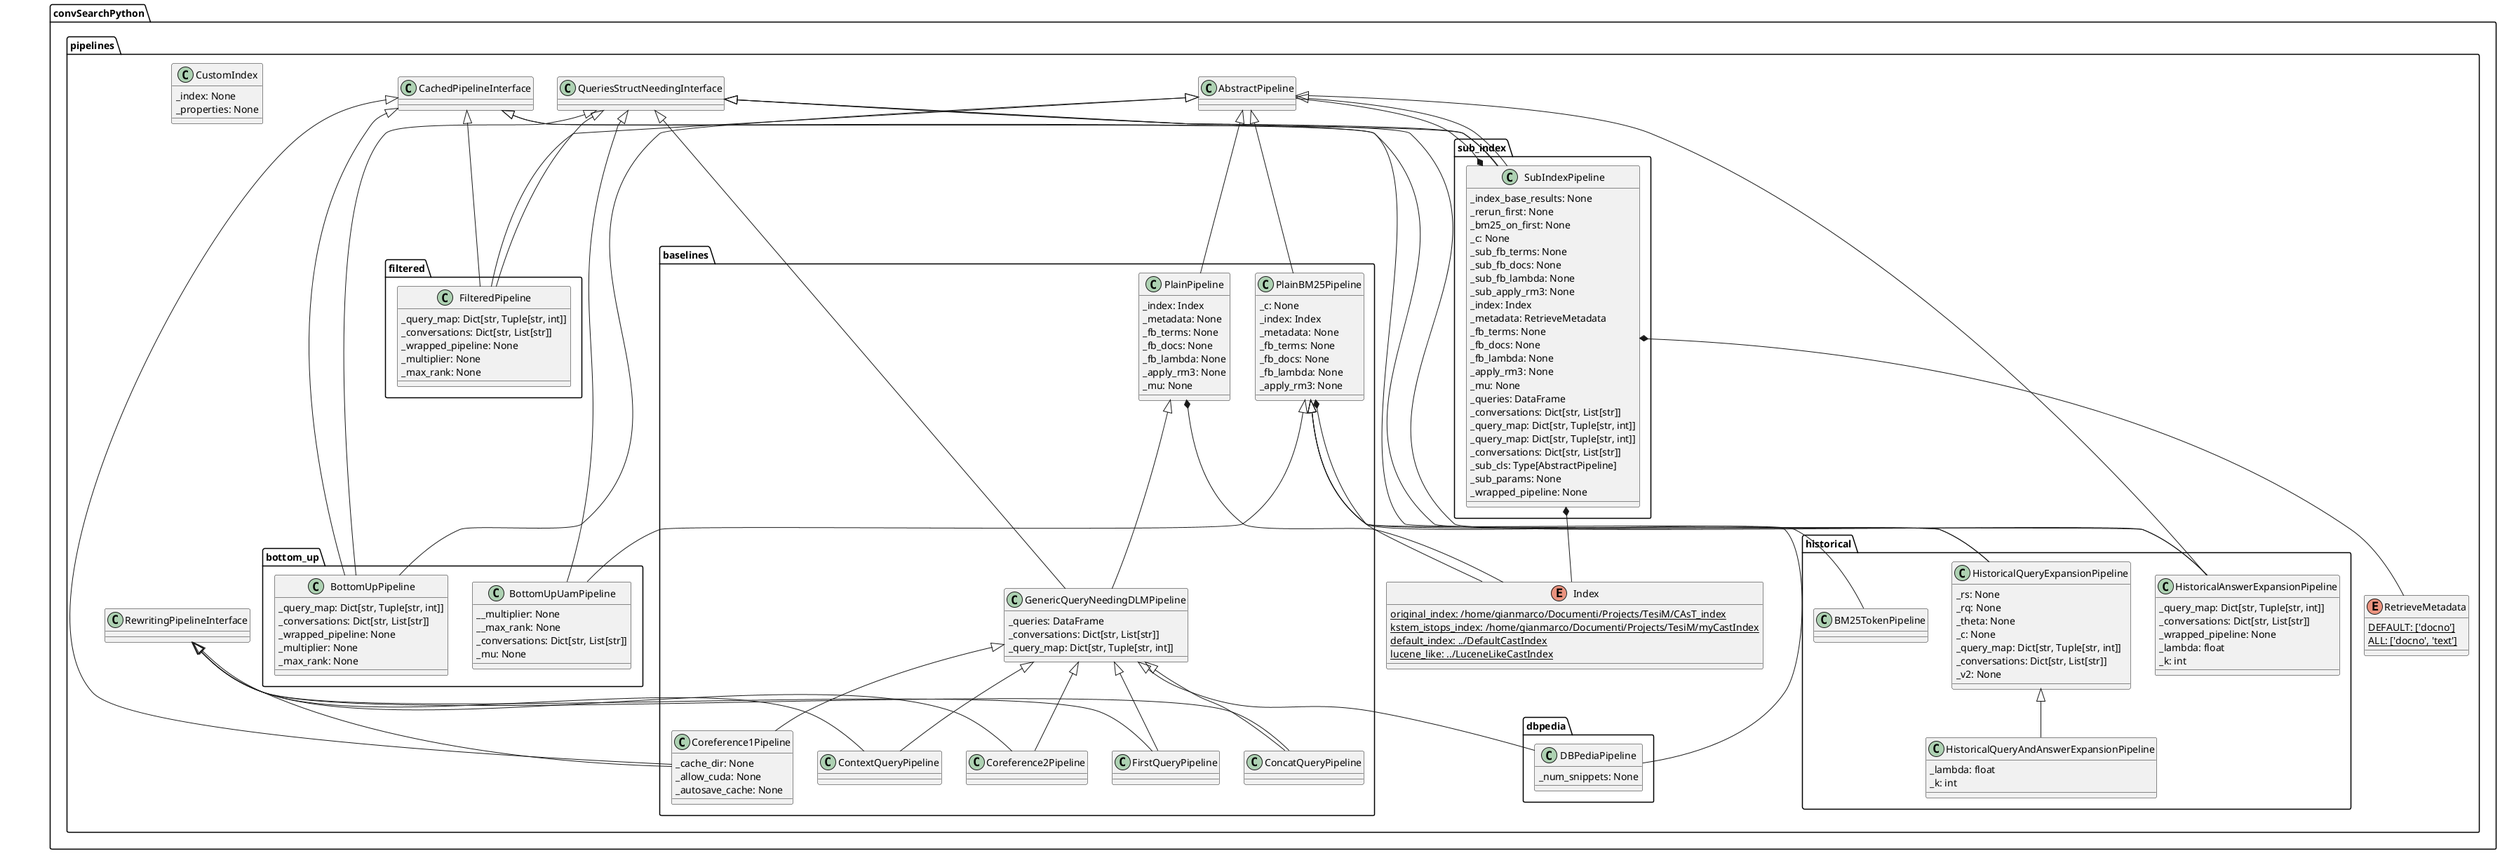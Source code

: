 PyTerrier 0.7.1 has loaded Terrier 5.5 (built by gianmarco on 2021-10-12 12:20)
@startuml
class convSearchPython.pipelines.AbstractPipeline {
}
class convSearchPython.pipelines.CachedPipelineInterface {
}
class convSearchPython.pipelines.baselines.ConcatQueryPipeline {
}
class convSearchPython.pipelines.baselines.ContextQueryPipeline {
}
class convSearchPython.pipelines.baselines.Coreference1Pipeline {
  _cache_dir: None
  _allow_cuda: None
  _autosave_cache: None
}
class convSearchPython.pipelines.baselines.Coreference2Pipeline {
}
class convSearchPython.pipelines.baselines.FirstQueryPipeline {
}
class convSearchPython.pipelines.baselines.GenericQueryNeedingDLMPipeline {
  _queries: DataFrame
  _conversations: Dict[str, List[str]]
  _query_map: Dict[str, Tuple[str, int]]
}
enum convSearchPython.pipelines.Index {
  original_index: /home/gianmarco/Documenti/Projects/TesiM/CAsT_index {static}
  kstem_istops_index: /home/gianmarco/Documenti/Projects/TesiM/myCastIndex {static}
  default_index: ../DefaultCastIndex {static}
  lucene_like: ../LuceneLikeCastIndex {static}
}
class convSearchPython.pipelines.baselines.PlainBM25Pipeline {
  _c: None
  _index: Index
  _metadata: None
  _fb_terms: None
  _fb_docs: None
  _fb_lambda: None
  _apply_rm3: None
}
class convSearchPython.pipelines.baselines.PlainPipeline {
  _index: Index
  _metadata: None
  _fb_terms: None
  _fb_docs: None
  _fb_lambda: None
  _apply_rm3: None
  _mu: None
}
class convSearchPython.pipelines.QueriesStructNeedingInterface {
}
enum convSearchPython.pipelines.RetrieveMetadata {
  DEFAULT: ['docno'] {static}
  ALL: ['docno', 'text'] {static}
}
class convSearchPython.pipelines.RewritingPipelineInterface {
}
class convSearchPython.pipelines.bottom_up.BottomUpPipeline {
  _query_map: Dict[str, Tuple[str, int]]
  _conversations: Dict[str, List[str]]
  _wrapped_pipeline: None
  _multiplier: None
  _max_rank: None
}
class convSearchPython.pipelines.bottom_up.BottomUpUamPipeline {
  __multiplier: None
  __max_rank: None
  _conversations: Dict[str, List[str]]
  _mu: None
}
class convSearchPython.pipelines.dbpedia.DBPediaPipeline {
  _num_snippets: None
}
class convSearchPython.pipelines.filtered.FilteredPipeline {
  _query_map: Dict[str, Tuple[str, int]]
  _conversations: Dict[str, List[str]]
  _wrapped_pipeline: None
  _multiplier: None
  _max_rank: None
}
class convSearchPython.pipelines.historical.BM25TokenPipeline {
}
class convSearchPython.pipelines.CustomIndex {
  _index: None
  _properties: None
}
class convSearchPython.pipelines.historical.HistoricalAnswerExpansionPipeline {
  _query_map: Dict[str, Tuple[str, int]]
  _conversations: Dict[str, List[str]]
  _wrapped_pipeline: None
  _lambda: float
  _k: int
}
class convSearchPython.pipelines.historical.HistoricalQueryAndAnswerExpansionPipeline {
  _lambda: float
  _k: int
}
class convSearchPython.pipelines.historical.HistoricalQueryExpansionPipeline {
  _rs: None
  _rq: None
  _theta: None
  _c: None
  _query_map: Dict[str, Tuple[str, int]]
  _conversations: Dict[str, List[str]]
  _v2: None
}
class convSearchPython.pipelines.sub_index.SubIndexPipeline {
  _index_base_results: None
  _rerun_first: None
  _bm25_on_first: None
  _c: None
  _sub_fb_terms: None
  _sub_fb_docs: None
  _sub_fb_lambda: None
  _sub_apply_rm3: None
  _index: Index
  _metadata: RetrieveMetadata
  _fb_terms: None
  _fb_docs: None
  _fb_lambda: None
  _apply_rm3: None
  _mu: None
  _queries: DataFrame
  _conversations: Dict[str, List[str]]
  _query_map: Dict[str, Tuple[str, int]]
  _query_map: Dict[str, Tuple[str, int]]
  _conversations: Dict[str, List[str]]
  _sub_cls: Type[AbstractPipeline]
  _sub_params: None
  _wrapped_pipeline: None
}
convSearchPython.pipelines.baselines.GenericQueryNeedingDLMPipeline <|-- convSearchPython.pipelines.baselines.ConcatQueryPipeline
convSearchPython.pipelines.RewritingPipelineInterface <|-- convSearchPython.pipelines.baselines.ConcatQueryPipeline
convSearchPython.pipelines.baselines.GenericQueryNeedingDLMPipeline <|-- convSearchPython.pipelines.baselines.ContextQueryPipeline
convSearchPython.pipelines.RewritingPipelineInterface <|-- convSearchPython.pipelines.baselines.ContextQueryPipeline
convSearchPython.pipelines.baselines.GenericQueryNeedingDLMPipeline <|-- convSearchPython.pipelines.baselines.Coreference1Pipeline
convSearchPython.pipelines.CachedPipelineInterface <|-- convSearchPython.pipelines.baselines.Coreference1Pipeline
convSearchPython.pipelines.RewritingPipelineInterface <|-- convSearchPython.pipelines.baselines.Coreference1Pipeline
convSearchPython.pipelines.baselines.GenericQueryNeedingDLMPipeline <|-- convSearchPython.pipelines.baselines.Coreference2Pipeline
convSearchPython.pipelines.RewritingPipelineInterface <|-- convSearchPython.pipelines.baselines.Coreference2Pipeline
convSearchPython.pipelines.baselines.GenericQueryNeedingDLMPipeline <|-- convSearchPython.pipelines.baselines.FirstQueryPipeline
convSearchPython.pipelines.RewritingPipelineInterface <|-- convSearchPython.pipelines.baselines.FirstQueryPipeline
convSearchPython.pipelines.baselines.PlainPipeline <|-- convSearchPython.pipelines.baselines.GenericQueryNeedingDLMPipeline
convSearchPython.pipelines.QueriesStructNeedingInterface <|-- convSearchPython.pipelines.baselines.GenericQueryNeedingDLMPipeline
convSearchPython.pipelines.baselines.PlainBM25Pipeline *-- convSearchPython.pipelines.Index
convSearchPython.pipelines.AbstractPipeline <|-- convSearchPython.pipelines.baselines.PlainBM25Pipeline
convSearchPython.pipelines.baselines.PlainPipeline *-- convSearchPython.pipelines.Index
convSearchPython.pipelines.AbstractPipeline <|-- convSearchPython.pipelines.baselines.PlainPipeline
convSearchPython.pipelines.AbstractPipeline <|-- convSearchPython.pipelines.bottom_up.BottomUpPipeline
convSearchPython.pipelines.QueriesStructNeedingInterface <|-- convSearchPython.pipelines.bottom_up.BottomUpPipeline
convSearchPython.pipelines.CachedPipelineInterface <|-- convSearchPython.pipelines.bottom_up.BottomUpPipeline
convSearchPython.pipelines.baselines.PlainBM25Pipeline <|-- convSearchPython.pipelines.bottom_up.BottomUpUamPipeline
convSearchPython.pipelines.QueriesStructNeedingInterface <|-- convSearchPython.pipelines.bottom_up.BottomUpUamPipeline
convSearchPython.pipelines.baselines.GenericQueryNeedingDLMPipeline <|-- convSearchPython.pipelines.dbpedia.DBPediaPipeline
convSearchPython.pipelines.baselines.PlainBM25Pipeline <|-- convSearchPython.pipelines.dbpedia.DBPediaPipeline
convSearchPython.pipelines.AbstractPipeline <|-- convSearchPython.pipelines.filtered.FilteredPipeline
convSearchPython.pipelines.QueriesStructNeedingInterface <|-- convSearchPython.pipelines.filtered.FilteredPipeline
convSearchPython.pipelines.CachedPipelineInterface <|-- convSearchPython.pipelines.filtered.FilteredPipeline
convSearchPython.pipelines.baselines.PlainBM25Pipeline <|-- convSearchPython.pipelines.historical.BM25TokenPipeline
convSearchPython.pipelines.AbstractPipeline <|-- convSearchPython.pipelines.historical.HistoricalAnswerExpansionPipeline
convSearchPython.pipelines.QueriesStructNeedingInterface <|-- convSearchPython.pipelines.historical.HistoricalAnswerExpansionPipeline
convSearchPython.pipelines.CachedPipelineInterface <|-- convSearchPython.pipelines.historical.HistoricalAnswerExpansionPipeline
convSearchPython.pipelines.historical.HistoricalQueryExpansionPipeline <|-- convSearchPython.pipelines.historical.HistoricalQueryAndAnswerExpansionPipeline
convSearchPython.pipelines.baselines.PlainBM25Pipeline <|-- convSearchPython.pipelines.historical.HistoricalQueryExpansionPipeline
convSearchPython.pipelines.QueriesStructNeedingInterface <|-- convSearchPython.pipelines.historical.HistoricalQueryExpansionPipeline
convSearchPython.pipelines.sub_index.SubIndexPipeline *-- convSearchPython.pipelines.Index
convSearchPython.pipelines.sub_index.SubIndexPipeline *-- convSearchPython.pipelines.RetrieveMetadata
convSearchPython.pipelines.sub_index.SubIndexPipeline *-- convSearchPython.pipelines.AbstractPipeline
convSearchPython.pipelines.AbstractPipeline <|-- convSearchPython.pipelines.sub_index.SubIndexPipeline
convSearchPython.pipelines.QueriesStructNeedingInterface <|-- convSearchPython.pipelines.sub_index.SubIndexPipeline
convSearchPython.pipelines.CachedPipelineInterface <|-- convSearchPython.pipelines.sub_index.SubIndexPipeline
@enduml

